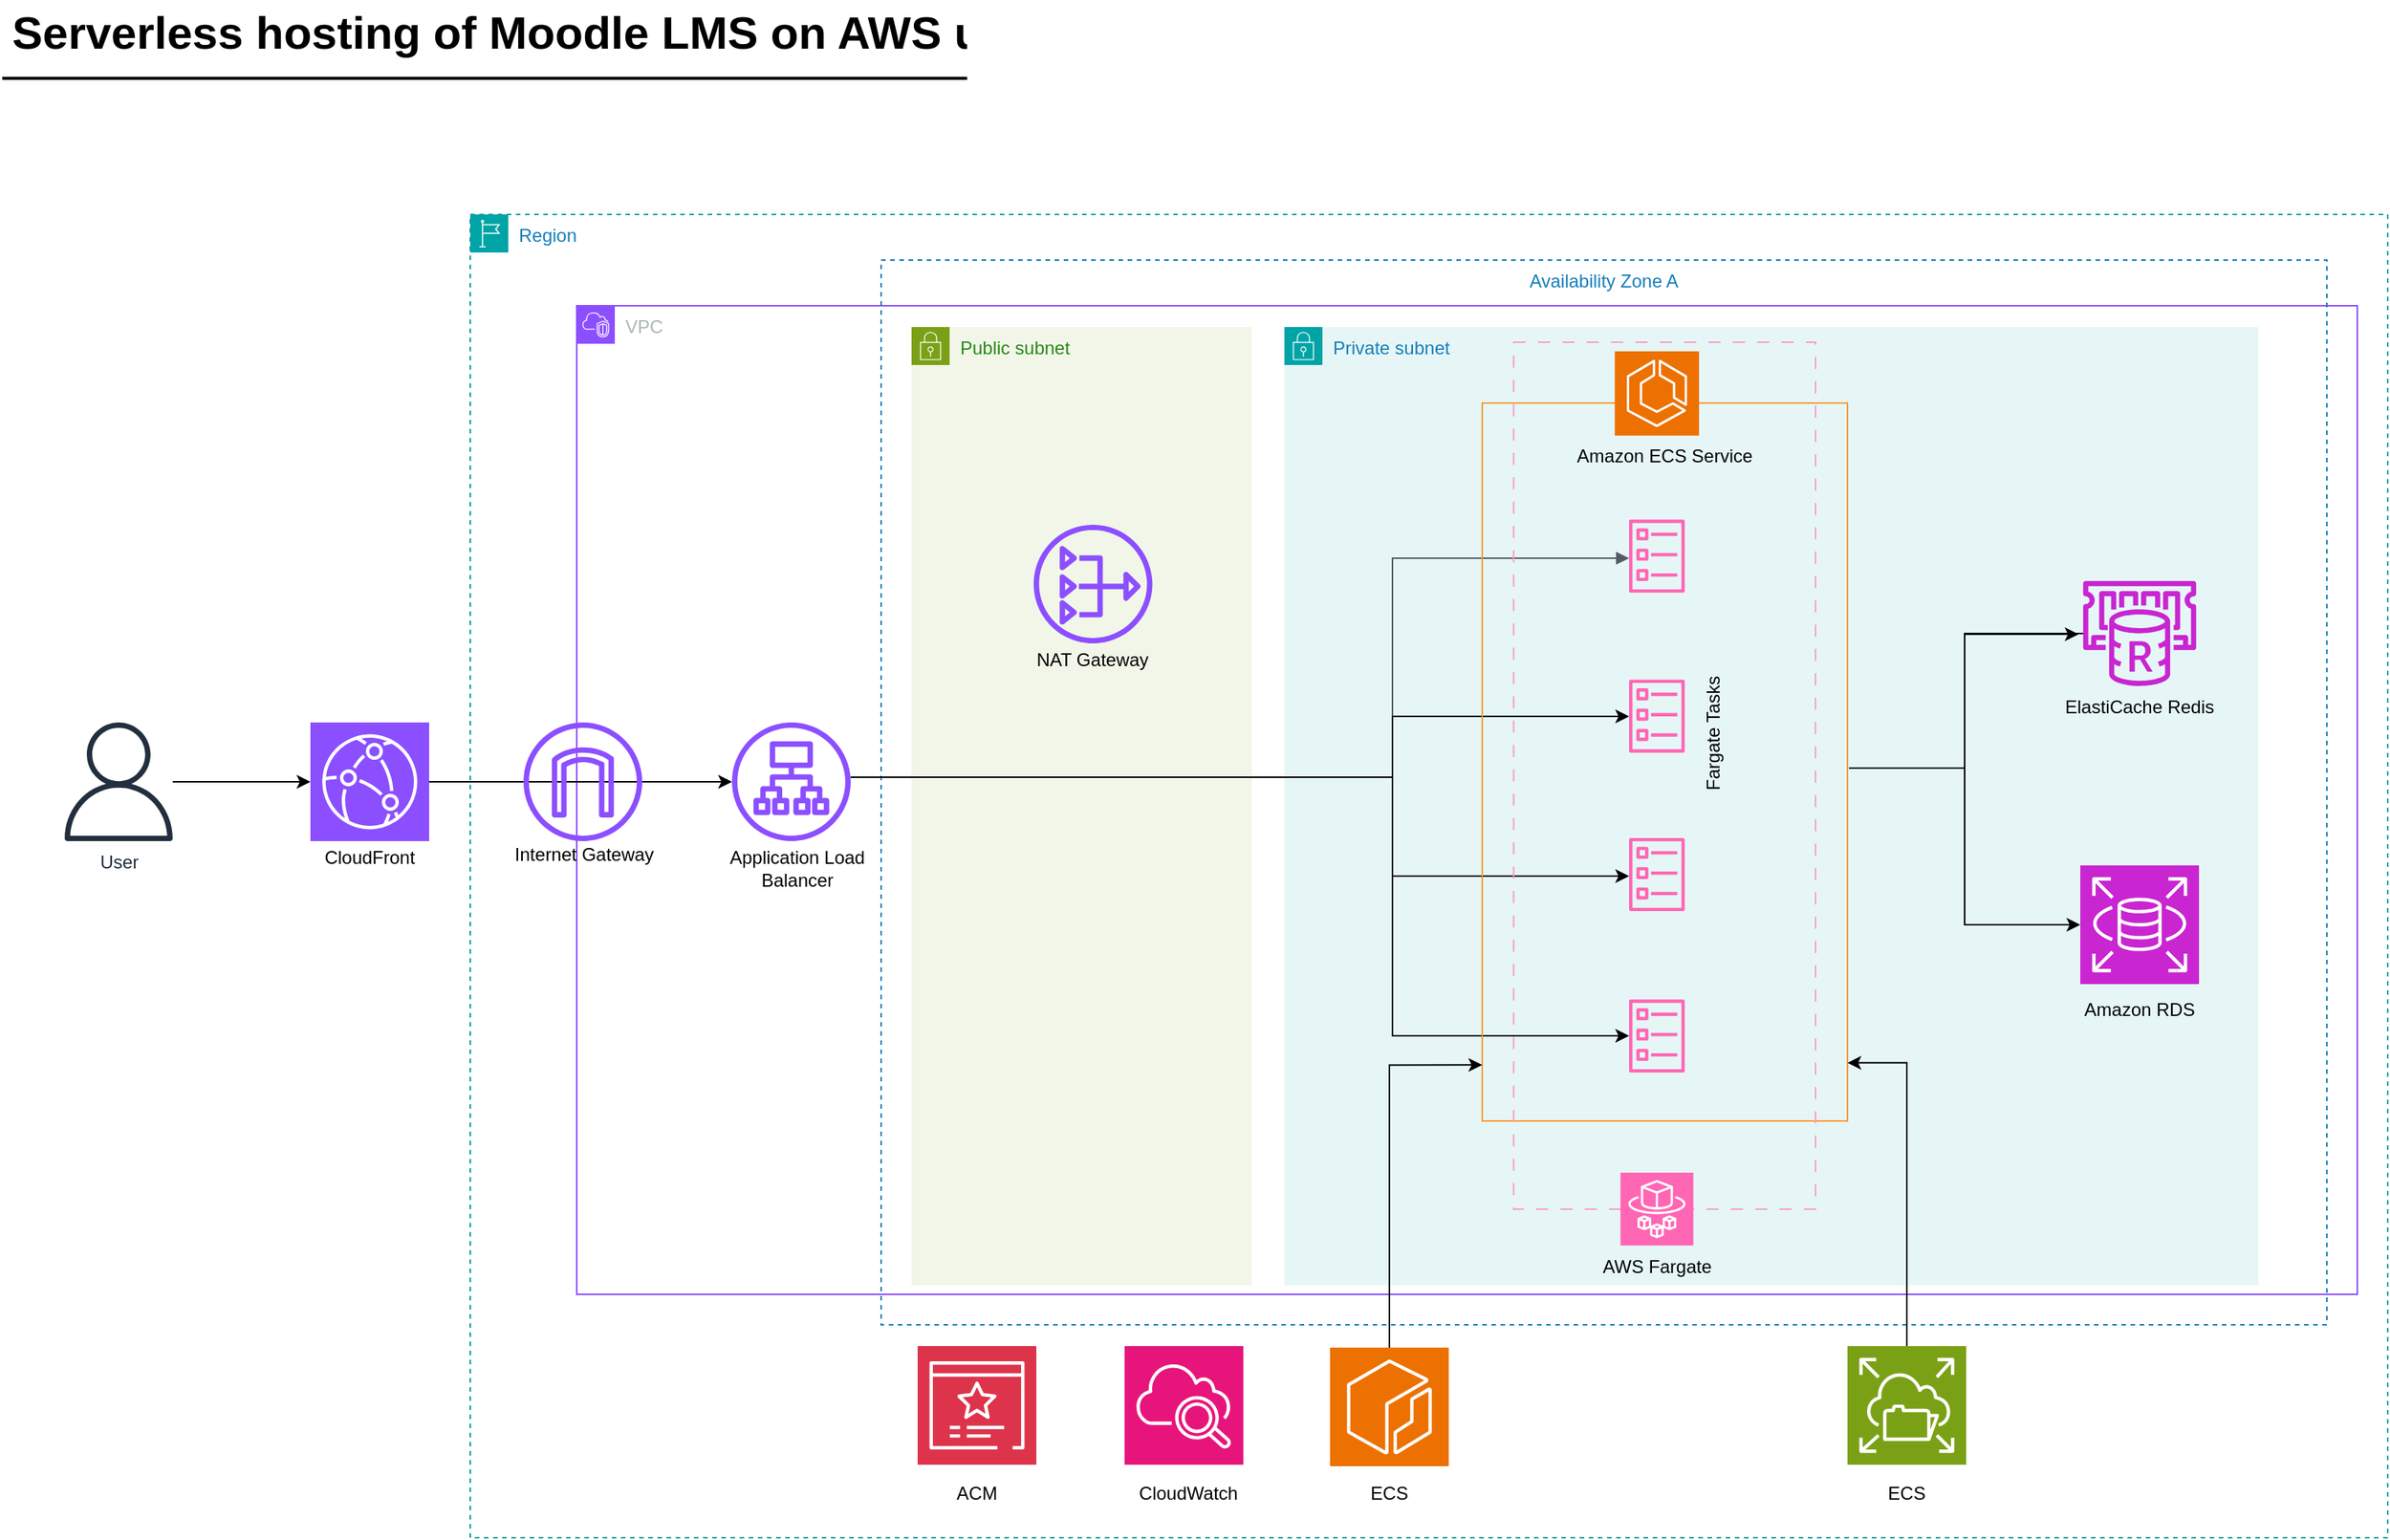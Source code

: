 <mxfile version="24.7.17">
  <diagram id="Ht1M8jgEwFfnCIfOTk4-" name="Page-1">
    <mxGraphModel dx="1847" dy="1132" grid="1" gridSize="10" guides="1" tooltips="1" connect="1" arrows="1" fold="1" page="1" pageScale="1" pageWidth="827" pageHeight="1169" math="0" shadow="0">
      <root>
        <mxCell id="0" />
        <mxCell id="1" parent="0" />
        <mxCell id="NK_qWaExx_x1D2oKrcIQ-28" value="VPC" style="points=[[0,0],[0.25,0],[0.5,0],[0.75,0],[1,0],[1,0.25],[1,0.5],[1,0.75],[1,1],[0.75,1],[0.5,1],[0.25,1],[0,1],[0,0.75],[0,0.5],[0,0.25]];outlineConnect=0;gradientColor=none;html=1;whiteSpace=wrap;fontSize=12;fontStyle=0;container=1;pointerEvents=0;collapsible=0;recursiveResize=0;shape=mxgraph.aws4.group;grIcon=mxgraph.aws4.group_vpc2;strokeColor=#8C4FFF;fillColor=none;verticalAlign=top;align=left;spacingLeft=30;fontColor=#AAB7B8;dashed=0;" parent="1" vertex="1">
          <mxGeometry x="410" y="227" width="1170" height="650" as="geometry" />
        </mxCell>
        <mxCell id="NK_qWaExx_x1D2oKrcIQ-23" value="Availability Zone A" style="fillColor=none;strokeColor=#147EBA;dashed=1;verticalAlign=top;fontStyle=0;fontColor=#147EBA;whiteSpace=wrap;html=1;movable=1;resizable=1;rotatable=1;deletable=1;editable=1;locked=0;connectable=1;" parent="1" vertex="1">
          <mxGeometry x="610" y="197" width="950" height="700" as="geometry" />
        </mxCell>
        <mxCell id="VmS78MKHTBp1I5BOGmcO-28" value="Private subnet" style="points=[[0,0],[0.25,0],[0.5,0],[0.75,0],[1,0],[1,0.25],[1,0.5],[1,0.75],[1,1],[0.75,1],[0.5,1],[0.25,1],[0,1],[0,0.75],[0,0.5],[0,0.25]];outlineConnect=0;gradientColor=none;html=1;whiteSpace=wrap;fontSize=12;fontStyle=0;container=0;pointerEvents=0;collapsible=0;recursiveResize=0;shape=mxgraph.aws4.group;grIcon=mxgraph.aws4.group_security_group;grStroke=0;strokeColor=#00A4A6;fillColor=#E6F6F7;verticalAlign=top;align=left;spacingLeft=30;fontColor=#147EBA;dashed=0;" parent="1" vertex="1">
          <mxGeometry x="875" y="241" width="640" height="630" as="geometry" />
        </mxCell>
        <mxCell id="VmS78MKHTBp1I5BOGmcO-27" value="Public subnet" style="points=[[0,0],[0.25,0],[0.5,0],[0.75,0],[1,0],[1,0.25],[1,0.5],[1,0.75],[1,1],[0.75,1],[0.5,1],[0.25,1],[0,1],[0,0.75],[0,0.5],[0,0.25]];outlineConnect=0;gradientColor=none;html=1;whiteSpace=wrap;fontSize=12;fontStyle=0;container=0;pointerEvents=0;collapsible=0;recursiveResize=0;shape=mxgraph.aws4.group;grIcon=mxgraph.aws4.group_security_group;grStroke=0;strokeColor=#7AA116;fillColor=#F2F6E8;verticalAlign=top;align=left;spacingLeft=30;fontColor=#248814;dashed=0;" parent="1" vertex="1">
          <mxGeometry x="630" y="241" width="223.5" height="630" as="geometry" />
        </mxCell>
        <mxCell id="-QjtrjUzRDEMRZ5MF8oH-47" value="Serverless hosting of Moodle LMS on AWS using Fargate" style="text;html=1;resizable=0;points=[];autosize=1;align=left;verticalAlign=top;spacingTop=-4;fontSize=30;fontStyle=1;labelBackgroundColor=none;" parent="1" vertex="1">
          <mxGeometry x="36.5" y="26.5" width="840" height="40" as="geometry" />
        </mxCell>
        <mxCell id="SCVMTBWpLvtzJIhz15lM-1" value="" style="line;strokeWidth=2;html=1;fontSize=14;labelBackgroundColor=none;" parent="1" vertex="1">
          <mxGeometry x="32.5" y="72.5" width="1060" height="10" as="geometry" />
        </mxCell>
        <mxCell id="VmS78MKHTBp1I5BOGmcO-4" value="" style="sketch=0;outlineConnect=0;fontColor=#232F3E;gradientColor=none;fillColor=#8C4FFF;strokeColor=none;dashed=0;verticalLabelPosition=bottom;verticalAlign=top;align=center;html=1;fontSize=12;fontStyle=0;aspect=fixed;pointerEvents=1;shape=mxgraph.aws4.application_load_balancer;" parent="1" vertex="1">
          <mxGeometry x="512" y="501" width="78" height="78" as="geometry" />
        </mxCell>
        <mxCell id="VmS78MKHTBp1I5BOGmcO-11" value="" style="edgeStyle=orthogonalEdgeStyle;html=1;endArrow=block;elbow=vertical;startArrow=none;endFill=1;strokeColor=#545B64;rounded=0;" parent="1" source="VmS78MKHTBp1I5BOGmcO-4" target="VmS78MKHTBp1I5BOGmcO-7" edge="1">
          <mxGeometry width="100" relative="1" as="geometry">
            <mxPoint x="750" y="563.519" as="sourcePoint" />
            <mxPoint x="850" y="563.5" as="targetPoint" />
            <Array as="points">
              <mxPoint x="946" y="537" />
              <mxPoint x="946" y="393" />
            </Array>
          </mxGeometry>
        </mxCell>
        <mxCell id="VmS78MKHTBp1I5BOGmcO-15" style="edgeStyle=orthogonalEdgeStyle;rounded=0;orthogonalLoop=1;jettySize=auto;html=1;" parent="1" source="VmS78MKHTBp1I5BOGmcO-4" target="VmS78MKHTBp1I5BOGmcO-12" edge="1">
          <mxGeometry relative="1" as="geometry">
            <Array as="points">
              <mxPoint x="946" y="537" />
              <mxPoint x="946" y="497" />
            </Array>
            <mxPoint x="546" y="562.0" as="sourcePoint" />
          </mxGeometry>
        </mxCell>
        <mxCell id="VmS78MKHTBp1I5BOGmcO-16" style="edgeStyle=orthogonalEdgeStyle;rounded=0;orthogonalLoop=1;jettySize=auto;html=1;" parent="1" source="VmS78MKHTBp1I5BOGmcO-4" edge="1">
          <mxGeometry relative="1" as="geometry">
            <Array as="points">
              <mxPoint x="946" y="537" />
              <mxPoint x="946" y="602" />
            </Array>
            <mxPoint x="546" y="562.0" as="sourcePoint" />
            <mxPoint x="1101.517" y="602.0" as="targetPoint" />
          </mxGeometry>
        </mxCell>
        <mxCell id="VmS78MKHTBp1I5BOGmcO-17" style="edgeStyle=orthogonalEdgeStyle;rounded=0;orthogonalLoop=1;jettySize=auto;html=1;" parent="1" source="VmS78MKHTBp1I5BOGmcO-4" target="VmS78MKHTBp1I5BOGmcO-14" edge="1">
          <mxGeometry relative="1" as="geometry">
            <Array as="points">
              <mxPoint x="946" y="537" />
              <mxPoint x="946" y="707" />
            </Array>
            <mxPoint x="590" y="563.03" as="sourcePoint" />
          </mxGeometry>
        </mxCell>
        <mxCell id="jZVaUwOg5UY3L9NAnvdq-60" value="User" style="outlineConnect=0;fontColor=#232F3E;gradientColor=none;fillColor=#232F3E;strokeColor=none;dashed=0;verticalLabelPosition=bottom;verticalAlign=top;align=center;html=1;fontSize=12;fontStyle=0;aspect=fixed;pointerEvents=1;shape=mxgraph.aws4.user;labelBackgroundColor=none;" parent="1" vertex="1">
          <mxGeometry x="70" y="501" width="78" height="78" as="geometry" />
        </mxCell>
        <mxCell id="NK_qWaExx_x1D2oKrcIQ-9" style="edgeStyle=orthogonalEdgeStyle;rounded=0;orthogonalLoop=1;jettySize=auto;html=1;" parent="1" edge="1">
          <mxGeometry relative="1" as="geometry">
            <mxPoint x="1246.0" y="531" as="sourcePoint" />
            <mxPoint x="1396.875" y="443.0" as="targetPoint" />
            <Array as="points">
              <mxPoint x="1322" y="531" />
              <mxPoint x="1322" y="443" />
            </Array>
          </mxGeometry>
        </mxCell>
        <mxCell id="NK_qWaExx_x1D2oKrcIQ-12" value="" style="group;movable=1;resizable=1;rotatable=1;deletable=1;editable=1;locked=0;connectable=1;" parent="1" vertex="1" connectable="0">
          <mxGeometry x="905" y="251" width="356.56" height="768" as="geometry" />
        </mxCell>
        <mxCell id="VmS78MKHTBp1I5BOGmcO-35" value="" style="verticalLabelPosition=bottom;verticalAlign=top;html=1;shape=mxgraph.basic.rect;fillColor2=none;strokeWidth=1;size=20;indent=5;strokeColor=#FF9933;fillColor=none;" parent="NK_qWaExx_x1D2oKrcIQ-12" vertex="1">
          <mxGeometry x="100" y="40" width="240" height="472" as="geometry" />
        </mxCell>
        <mxCell id="VmS78MKHTBp1I5BOGmcO-6" value="" style="sketch=0;points=[[0,0,0],[0.25,0,0],[0.5,0,0],[0.75,0,0],[1,0,0],[0,1,0],[0.25,1,0],[0.5,1,0],[0.75,1,0],[1,1,0],[0,0.25,0],[0,0.5,0],[0,0.75,0],[1,0.25,0],[1,0.5,0],[1,0.75,0]];outlineConnect=0;fontColor=#232F3E;fillColor=#ED7100;strokeColor=#ffffff;dashed=0;verticalLabelPosition=bottom;verticalAlign=top;align=center;html=1;fontSize=12;fontStyle=0;aspect=fixed;shape=mxgraph.aws4.resourceIcon;resIcon=mxgraph.aws4.ecr;" parent="NK_qWaExx_x1D2oKrcIQ-12" vertex="1">
          <mxGeometry y="661" width="78" height="78" as="geometry" />
        </mxCell>
        <mxCell id="VmS78MKHTBp1I5BOGmcO-30" value="" style="group" parent="NK_qWaExx_x1D2oKrcIQ-12" vertex="1" connectable="0">
          <mxGeometry x="119" width="200" height="610" as="geometry" />
        </mxCell>
        <mxCell id="VmS78MKHTBp1I5BOGmcO-9" value="" style="verticalLabelPosition=bottom;verticalAlign=top;html=1;shape=mxgraph.basic.rect;fillColor2=none;strokeWidth=1;size=20;indent=5;strokeColor=#FF99CC;fillColor=none;dashed=1;dashPattern=8 8;" parent="VmS78MKHTBp1I5BOGmcO-30" vertex="1">
          <mxGeometry x="1.65" width="198.35" height="570" as="geometry" />
        </mxCell>
        <mxCell id="VmS78MKHTBp1I5BOGmcO-5" value="" style="sketch=0;points=[[0,0,0],[0.25,0,0],[0.5,0,0],[0.75,0,0],[1,0,0],[0,1,0],[0.25,1,0],[0.5,1,0],[0.75,1,0],[1,1,0],[0,0.25,0],[0,0.5,0],[0,0.75,0],[1,0.25,0],[1,0.5,0],[1,0.75,0]];outlineConnect=0;fontColor=#232F3E;fillColor=#FF66B3;strokeColor=#ffffff;dashed=0;verticalLabelPosition=bottom;verticalAlign=top;align=center;html=1;fontSize=12;fontStyle=0;aspect=fixed;shape=mxgraph.aws4.resourceIcon;resIcon=mxgraph.aws4.fargate;" parent="VmS78MKHTBp1I5BOGmcO-30" vertex="1">
          <mxGeometry x="71.84" y="546" width="47.9" height="47.9" as="geometry" />
        </mxCell>
        <mxCell id="VmS78MKHTBp1I5BOGmcO-12" value="" style="sketch=0;outlineConnect=0;fontColor=#232F3E;gradientColor=none;fillColor=#ff66b3;strokeColor=none;dashed=0;verticalLabelPosition=bottom;verticalAlign=top;align=center;html=1;fontSize=12;fontStyle=0;aspect=fixed;pointerEvents=1;shape=mxgraph.aws4.ecs_task;" parent="VmS78MKHTBp1I5BOGmcO-30" vertex="1">
          <mxGeometry x="77.29" y="221.828" width="37" height="48" as="geometry" />
        </mxCell>
        <mxCell id="VmS78MKHTBp1I5BOGmcO-7" value="" style="sketch=0;outlineConnect=0;fontColor=#232F3E;gradientColor=none;fillColor=#ff66b3;strokeColor=none;dashed=0;verticalLabelPosition=bottom;verticalAlign=top;align=center;html=1;fontSize=12;fontStyle=0;aspect=fixed;pointerEvents=1;shape=mxgraph.aws4.ecs_task;" parent="VmS78MKHTBp1I5BOGmcO-30" vertex="1">
          <mxGeometry x="77.29" y="116.655" width="37" height="48" as="geometry" />
        </mxCell>
        <mxCell id="VmS78MKHTBp1I5BOGmcO-14" value="" style="sketch=0;outlineConnect=0;fontColor=#232F3E;gradientColor=none;fillColor=#ff66b3;strokeColor=none;dashed=0;verticalLabelPosition=bottom;verticalAlign=top;align=center;html=1;fontSize=12;fontStyle=0;aspect=fixed;pointerEvents=1;shape=mxgraph.aws4.ecs_task;" parent="VmS78MKHTBp1I5BOGmcO-30" vertex="1">
          <mxGeometry x="77.29" y="432.172" width="37" height="48" as="geometry" />
        </mxCell>
        <mxCell id="VmS78MKHTBp1I5BOGmcO-13" value="" style="sketch=0;outlineConnect=0;fontColor=#232F3E;gradientColor=none;fillColor=#ff66b3;strokeColor=none;dashed=0;verticalLabelPosition=bottom;verticalAlign=top;align=center;html=1;fontSize=12;fontStyle=0;aspect=fixed;pointerEvents=1;shape=mxgraph.aws4.ecs_task;" parent="VmS78MKHTBp1I5BOGmcO-30" vertex="1">
          <mxGeometry x="77.29" y="326.0" width="37" height="48" as="geometry" />
        </mxCell>
        <mxCell id="VmS78MKHTBp1I5BOGmcO-8" value="" style="sketch=0;points=[[0,0,0],[0.25,0,0],[0.5,0,0],[0.75,0,0],[1,0,0],[0,1,0],[0.25,1,0],[0.5,1,0],[0.75,1,0],[1,1,0],[0,0.25,0],[0,0.5,0],[0,0.75,0],[1,0.25,0],[1,0.5,0],[1,0.75,0]];outlineConnect=0;fontColor=#232F3E;fillColor=#ED7100;strokeColor=#ffffff;dashed=0;verticalLabelPosition=bottom;verticalAlign=top;align=center;html=1;fontSize=12;fontStyle=0;aspect=fixed;shape=mxgraph.aws4.resourceIcon;resIcon=mxgraph.aws4.ecs;" parent="VmS78MKHTBp1I5BOGmcO-30" vertex="1">
          <mxGeometry x="68.12" y="6" width="55.34" height="55.34" as="geometry" />
        </mxCell>
        <mxCell id="NK_qWaExx_x1D2oKrcIQ-11" value="Amazon ECS Service" style="text;whiteSpace=wrap;fillColor=none;align=center;" parent="VmS78MKHTBp1I5BOGmcO-30" vertex="1">
          <mxGeometry x="30.83" y="61.34" width="140" height="22" as="geometry" />
        </mxCell>
        <mxCell id="NK_qWaExx_x1D2oKrcIQ-31" value="AWS Fargate" style="text;whiteSpace=wrap;fillColor=none;align=center;" parent="VmS78MKHTBp1I5BOGmcO-30" vertex="1">
          <mxGeometry x="25.79" y="593.9" width="140" height="22" as="geometry" />
        </mxCell>
        <mxCell id="NK_qWaExx_x1D2oKrcIQ-10" style="edgeStyle=orthogonalEdgeStyle;rounded=0;orthogonalLoop=1;jettySize=auto;html=1;entryX=0;entryY=0.922;entryDx=0;entryDy=0;entryPerimeter=0;" parent="NK_qWaExx_x1D2oKrcIQ-12" source="VmS78MKHTBp1I5BOGmcO-6" target="VmS78MKHTBp1I5BOGmcO-35" edge="1">
          <mxGeometry relative="1" as="geometry">
            <Array as="points">
              <mxPoint x="39" y="476" />
            </Array>
          </mxGeometry>
        </mxCell>
        <mxCell id="SaEmiz7aeY9OLmT3vD5Z-14" value="ECS" style="text;whiteSpace=wrap;fillColor=none;align=center;verticalAlign=middle;" vertex="1" parent="NK_qWaExx_x1D2oKrcIQ-12">
          <mxGeometry x="-16" y="746" width="110" height="22" as="geometry" />
        </mxCell>
        <mxCell id="NK_qWaExx_x1D2oKrcIQ-17" value="" style="sketch=0;outlineConnect=0;fontColor=#232F3E;gradientColor=none;fillColor=#8C4FFF;strokeColor=none;dashed=0;verticalLabelPosition=bottom;verticalAlign=top;align=center;html=1;fontSize=12;fontStyle=0;aspect=fixed;pointerEvents=1;shape=mxgraph.aws4.nat_gateway;" parent="1" vertex="1">
          <mxGeometry x="710.25" y="371" width="78" height="78" as="geometry" />
        </mxCell>
        <mxCell id="NK_qWaExx_x1D2oKrcIQ-18" value="" style="group" parent="1" vertex="1" connectable="0">
          <mxGeometry x="1322" y="408" width="185" height="290" as="geometry" />
        </mxCell>
        <mxCell id="8" value="ElastiCache Redis" style="text;whiteSpace=wrap;fillColor=none;align=center;verticalAlign=middle;" parent="NK_qWaExx_x1D2oKrcIQ-18" vertex="1">
          <mxGeometry x="60" y="71.5" width="110" height="22" as="geometry" />
        </mxCell>
        <mxCell id="VmS78MKHTBp1I5BOGmcO-18" value="" style="sketch=0;points=[[0,0,0],[0.25,0,0],[0.5,0,0],[0.75,0,0],[1,0,0],[0,1,0],[0.25,1,0],[0.5,1,0],[0.75,1,0],[1,1,0],[0,0.25,0],[0,0.5,0],[0,0.75,0],[1,0.25,0],[1,0.5,0],[1,0.75,0]];outlineConnect=0;fontColor=#232F3E;fillColor=#C925D1;strokeColor=#ffffff;dashed=0;verticalLabelPosition=bottom;verticalAlign=top;align=center;html=1;fontSize=12;fontStyle=0;aspect=fixed;shape=mxgraph.aws4.resourceIcon;resIcon=mxgraph.aws4.rds;" parent="NK_qWaExx_x1D2oKrcIQ-18" vertex="1">
          <mxGeometry x="76" y="187" width="78" height="78" as="geometry" />
        </mxCell>
        <mxCell id="VmS78MKHTBp1I5BOGmcO-19" value="" style="sketch=0;outlineConnect=0;fontColor=#232F3E;gradientColor=none;fillColor=#C925D1;strokeColor=none;dashed=0;verticalLabelPosition=bottom;verticalAlign=top;align=center;html=1;fontSize=12;fontStyle=0;aspect=fixed;pointerEvents=1;shape=mxgraph.aws4.elasticache_for_redis;" parent="NK_qWaExx_x1D2oKrcIQ-18" vertex="1">
          <mxGeometry x="76" width="78" height="69" as="geometry" />
        </mxCell>
        <mxCell id="VmS78MKHTBp1I5BOGmcO-26" style="edgeStyle=orthogonalEdgeStyle;rounded=0;orthogonalLoop=1;jettySize=auto;html=1;entryX=0;entryY=0.5;entryDx=0;entryDy=0;entryPerimeter=0;" parent="NK_qWaExx_x1D2oKrcIQ-18" source="VmS78MKHTBp1I5BOGmcO-19" target="VmS78MKHTBp1I5BOGmcO-18" edge="1">
          <mxGeometry relative="1" as="geometry">
            <Array as="points">
              <mxPoint y="35" />
              <mxPoint y="226" />
            </Array>
          </mxGeometry>
        </mxCell>
        <mxCell id="NK_qWaExx_x1D2oKrcIQ-15" value="Amazon RDS" style="text;whiteSpace=wrap;fillColor=none;align=center;" parent="NK_qWaExx_x1D2oKrcIQ-18" vertex="1">
          <mxGeometry x="45" y="268" width="140" height="22" as="geometry" />
        </mxCell>
        <mxCell id="NK_qWaExx_x1D2oKrcIQ-22" style="edgeStyle=orthogonalEdgeStyle;rounded=0;orthogonalLoop=1;jettySize=auto;html=1;" parent="1" source="NK_qWaExx_x1D2oKrcIQ-20" target="VmS78MKHTBp1I5BOGmcO-4" edge="1">
          <mxGeometry relative="1" as="geometry" />
        </mxCell>
        <mxCell id="NK_qWaExx_x1D2oKrcIQ-20" value="" style="sketch=0;points=[[0,0,0],[0.25,0,0],[0.5,0,0],[0.75,0,0],[1,0,0],[0,1,0],[0.25,1,0],[0.5,1,0],[0.75,1,0],[1,1,0],[0,0.25,0],[0,0.5,0],[0,0.75,0],[1,0.25,0],[1,0.5,0],[1,0.75,0]];outlineConnect=0;fontColor=#232F3E;fillColor=#8C4FFF;strokeColor=#ffffff;dashed=0;verticalLabelPosition=bottom;verticalAlign=top;align=center;html=1;fontSize=12;fontStyle=0;aspect=fixed;shape=mxgraph.aws4.resourceIcon;resIcon=mxgraph.aws4.cloudfront;" parent="1" vertex="1">
          <mxGeometry x="235" y="501" width="78" height="78" as="geometry" />
        </mxCell>
        <mxCell id="NK_qWaExx_x1D2oKrcIQ-21" style="edgeStyle=orthogonalEdgeStyle;rounded=0;orthogonalLoop=1;jettySize=auto;html=1;entryX=0;entryY=0.5;entryDx=0;entryDy=0;entryPerimeter=0;" parent="1" source="jZVaUwOg5UY3L9NAnvdq-60" target="NK_qWaExx_x1D2oKrcIQ-20" edge="1">
          <mxGeometry relative="1" as="geometry" />
        </mxCell>
        <mxCell id="NK_qWaExx_x1D2oKrcIQ-16" value="" style="sketch=0;outlineConnect=0;fontColor=#232F3E;gradientColor=none;fillColor=#8C4FFF;strokeColor=none;dashed=0;verticalLabelPosition=bottom;verticalAlign=top;align=center;html=1;fontSize=12;fontStyle=0;aspect=fixed;pointerEvents=1;shape=mxgraph.aws4.internet_gateway;" parent="1" vertex="1">
          <mxGeometry x="375" y="501" width="78" height="78" as="geometry" />
        </mxCell>
        <mxCell id="NK_qWaExx_x1D2oKrcIQ-29" value="Region" style="points=[[0,0],[0.25,0],[0.5,0],[0.75,0],[1,0],[1,0.25],[1,0.5],[1,0.75],[1,1],[0.75,1],[0.5,1],[0.25,1],[0,1],[0,0.75],[0,0.5],[0,0.25]];outlineConnect=0;gradientColor=none;html=1;whiteSpace=wrap;fontSize=12;fontStyle=0;container=1;pointerEvents=0;collapsible=0;recursiveResize=0;shape=mxgraph.aws4.group;grIcon=mxgraph.aws4.group_region;strokeColor=#00A4A6;fillColor=none;verticalAlign=top;align=left;spacingLeft=30;fontColor=#147EBA;dashed=1;" parent="1" vertex="1">
          <mxGeometry x="340" y="167" width="1260" height="870" as="geometry" />
        </mxCell>
        <mxCell id="NK_qWaExx_x1D2oKrcIQ-27" value="" style="sketch=0;points=[[0,0,0],[0.25,0,0],[0.5,0,0],[0.75,0,0],[1,0,0],[0,1,0],[0.25,1,0],[0.5,1,0],[0.75,1,0],[1,1,0],[0,0.25,0],[0,0.5,0],[0,0.75,0],[1,0.25,0],[1,0.5,0],[1,0.75,0]];points=[[0,0,0],[0.25,0,0],[0.5,0,0],[0.75,0,0],[1,0,0],[0,1,0],[0.25,1,0],[0.5,1,0],[0.75,1,0],[1,1,0],[0,0.25,0],[0,0.5,0],[0,0.75,0],[1,0.25,0],[1,0.5,0],[1,0.75,0]];outlineConnect=0;fontColor=#232F3E;fillColor=#E7157B;strokeColor=#ffffff;dashed=0;verticalLabelPosition=bottom;verticalAlign=top;align=center;html=1;fontSize=12;fontStyle=0;aspect=fixed;shape=mxgraph.aws4.resourceIcon;resIcon=mxgraph.aws4.cloudwatch_2;" parent="NK_qWaExx_x1D2oKrcIQ-29" vertex="1">
          <mxGeometry x="430" y="744" width="78" height="78" as="geometry" />
        </mxCell>
        <mxCell id="NK_qWaExx_x1D2oKrcIQ-24" value="" style="sketch=0;points=[[0,0,0],[0.25,0,0],[0.5,0,0],[0.75,0,0],[1,0,0],[0,1,0],[0.25,1,0],[0.5,1,0],[0.75,1,0],[1,1,0],[0,0.25,0],[0,0.5,0],[0,0.75,0],[1,0.25,0],[1,0.5,0],[1,0.75,0]];outlineConnect=0;fontColor=#232F3E;fillColor=#DD344C;strokeColor=#ffffff;dashed=0;verticalLabelPosition=bottom;verticalAlign=top;align=center;html=1;fontSize=12;fontStyle=0;aspect=fixed;shape=mxgraph.aws4.resourceIcon;resIcon=mxgraph.aws4.certificate_manager_3;" parent="NK_qWaExx_x1D2oKrcIQ-29" vertex="1">
          <mxGeometry x="294" y="744" width="78" height="78" as="geometry" />
        </mxCell>
        <mxCell id="NK_qWaExx_x1D2oKrcIQ-14" value="Fargate Tasks" style="text;whiteSpace=wrap;fillColor=none;align=center;rotation=-90;" parent="NK_qWaExx_x1D2oKrcIQ-29" vertex="1">
          <mxGeometry x="744" y="330" width="140" height="22" as="geometry" />
        </mxCell>
        <mxCell id="NK_qWaExx_x1D2oKrcIQ-32" value="" style="sketch=0;points=[[0,0,0],[0.25,0,0],[0.5,0,0],[0.75,0,0],[1,0,0],[0,1,0],[0.25,1,0],[0.5,1,0],[0.75,1,0],[1,1,0],[0,0.25,0],[0,0.5,0],[0,0.75,0],[1,0.25,0],[1,0.5,0],[1,0.75,0]];outlineConnect=0;fontColor=#232F3E;fillColor=#7AA116;strokeColor=#ffffff;dashed=0;verticalLabelPosition=bottom;verticalAlign=top;align=center;html=1;fontSize=12;fontStyle=0;aspect=fixed;shape=mxgraph.aws4.resourceIcon;resIcon=mxgraph.aws4.elastic_file_system;" parent="NK_qWaExx_x1D2oKrcIQ-29" vertex="1">
          <mxGeometry x="905" y="744" width="78" height="78" as="geometry" />
        </mxCell>
        <mxCell id="SaEmiz7aeY9OLmT3vD5Z-10" value="Internet Gateway" style="text;whiteSpace=wrap;fillColor=none;align=center;verticalAlign=middle;" vertex="1" parent="NK_qWaExx_x1D2oKrcIQ-29">
          <mxGeometry x="20" y="410" width="110" height="22" as="geometry" />
        </mxCell>
        <mxCell id="SaEmiz7aeY9OLmT3vD5Z-11" value="Application Load Balancer" style="text;whiteSpace=wrap;fillColor=none;align=center;verticalAlign=middle;" vertex="1" parent="NK_qWaExx_x1D2oKrcIQ-29">
          <mxGeometry x="160" y="410" width="110" height="40" as="geometry" />
        </mxCell>
        <mxCell id="SaEmiz7aeY9OLmT3vD5Z-12" value="ACM" style="text;whiteSpace=wrap;fillColor=none;align=center;verticalAlign=middle;" vertex="1" parent="NK_qWaExx_x1D2oKrcIQ-29">
          <mxGeometry x="278" y="830" width="110" height="22" as="geometry" />
        </mxCell>
        <mxCell id="SaEmiz7aeY9OLmT3vD5Z-13" value="CloudWatch" style="text;whiteSpace=wrap;fillColor=none;align=center;verticalAlign=middle;" vertex="1" parent="NK_qWaExx_x1D2oKrcIQ-29">
          <mxGeometry x="417" y="830" width="110" height="22" as="geometry" />
        </mxCell>
        <mxCell id="SaEmiz7aeY9OLmT3vD5Z-30" value="ECS" style="text;whiteSpace=wrap;fillColor=none;align=center;verticalAlign=middle;" vertex="1" parent="NK_qWaExx_x1D2oKrcIQ-29">
          <mxGeometry x="889" y="830" width="110" height="22" as="geometry" />
        </mxCell>
        <mxCell id="NK_qWaExx_x1D2oKrcIQ-38" style="edgeStyle=orthogonalEdgeStyle;rounded=0;orthogonalLoop=1;jettySize=auto;html=1;entryX=1;entryY=0.919;entryDx=0;entryDy=0;entryPerimeter=0;" parent="1" source="NK_qWaExx_x1D2oKrcIQ-32" target="VmS78MKHTBp1I5BOGmcO-35" edge="1">
          <mxGeometry relative="1" as="geometry" />
        </mxCell>
        <mxCell id="SaEmiz7aeY9OLmT3vD5Z-8" value="CloudFront" style="text;whiteSpace=wrap;fillColor=none;align=center;verticalAlign=middle;" vertex="1" parent="1">
          <mxGeometry x="219" y="579" width="110" height="22" as="geometry" />
        </mxCell>
        <mxCell id="SaEmiz7aeY9OLmT3vD5Z-9" value="NAT Gateway" style="text;whiteSpace=wrap;fillColor=none;align=center;verticalAlign=middle;" vertex="1" parent="1">
          <mxGeometry x="694.25" y="449" width="110" height="22" as="geometry" />
        </mxCell>
      </root>
    </mxGraphModel>
  </diagram>
</mxfile>
